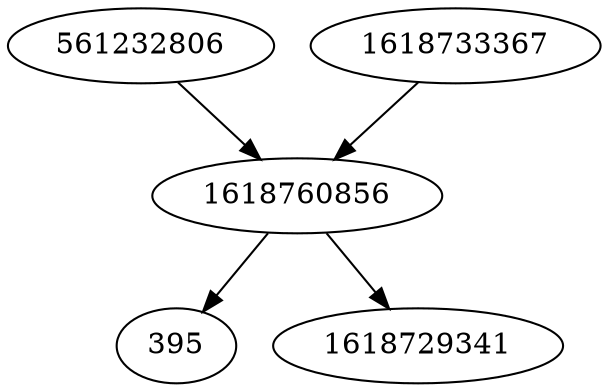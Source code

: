 strict digraph  {
561232806;
395;
1618733367;
1618760856;
1618729341;
561232806 -> 1618760856;
1618733367 -> 1618760856;
1618760856 -> 395;
1618760856 -> 1618729341;
}
